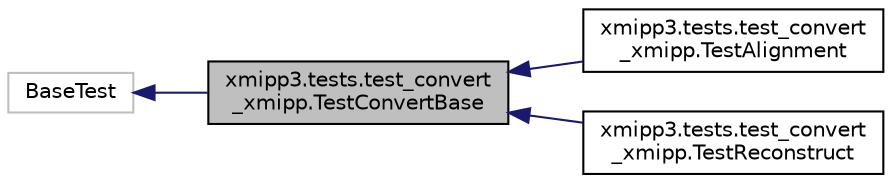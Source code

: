 digraph "xmipp3.tests.test_convert_xmipp.TestConvertBase"
{
  edge [fontname="Helvetica",fontsize="10",labelfontname="Helvetica",labelfontsize="10"];
  node [fontname="Helvetica",fontsize="10",shape=record];
  rankdir="LR";
  Node0 [label="xmipp3.tests.test_convert\l_xmipp.TestConvertBase",height=0.2,width=0.4,color="black", fillcolor="grey75", style="filled", fontcolor="black"];
  Node1 -> Node0 [dir="back",color="midnightblue",fontsize="10",style="solid",fontname="Helvetica"];
  Node1 [label="BaseTest",height=0.2,width=0.4,color="grey75", fillcolor="white", style="filled"];
  Node0 -> Node2 [dir="back",color="midnightblue",fontsize="10",style="solid",fontname="Helvetica"];
  Node2 [label="xmipp3.tests.test_convert\l_xmipp.TestAlignment",height=0.2,width=0.4,color="black", fillcolor="white", style="filled",URL="$classxmipp3_1_1tests_1_1test__convert__xmipp_1_1TestAlignment.html"];
  Node0 -> Node3 [dir="back",color="midnightblue",fontsize="10",style="solid",fontname="Helvetica"];
  Node3 [label="xmipp3.tests.test_convert\l_xmipp.TestReconstruct",height=0.2,width=0.4,color="black", fillcolor="white", style="filled",URL="$classxmipp3_1_1tests_1_1test__convert__xmipp_1_1TestReconstruct.html"];
}
